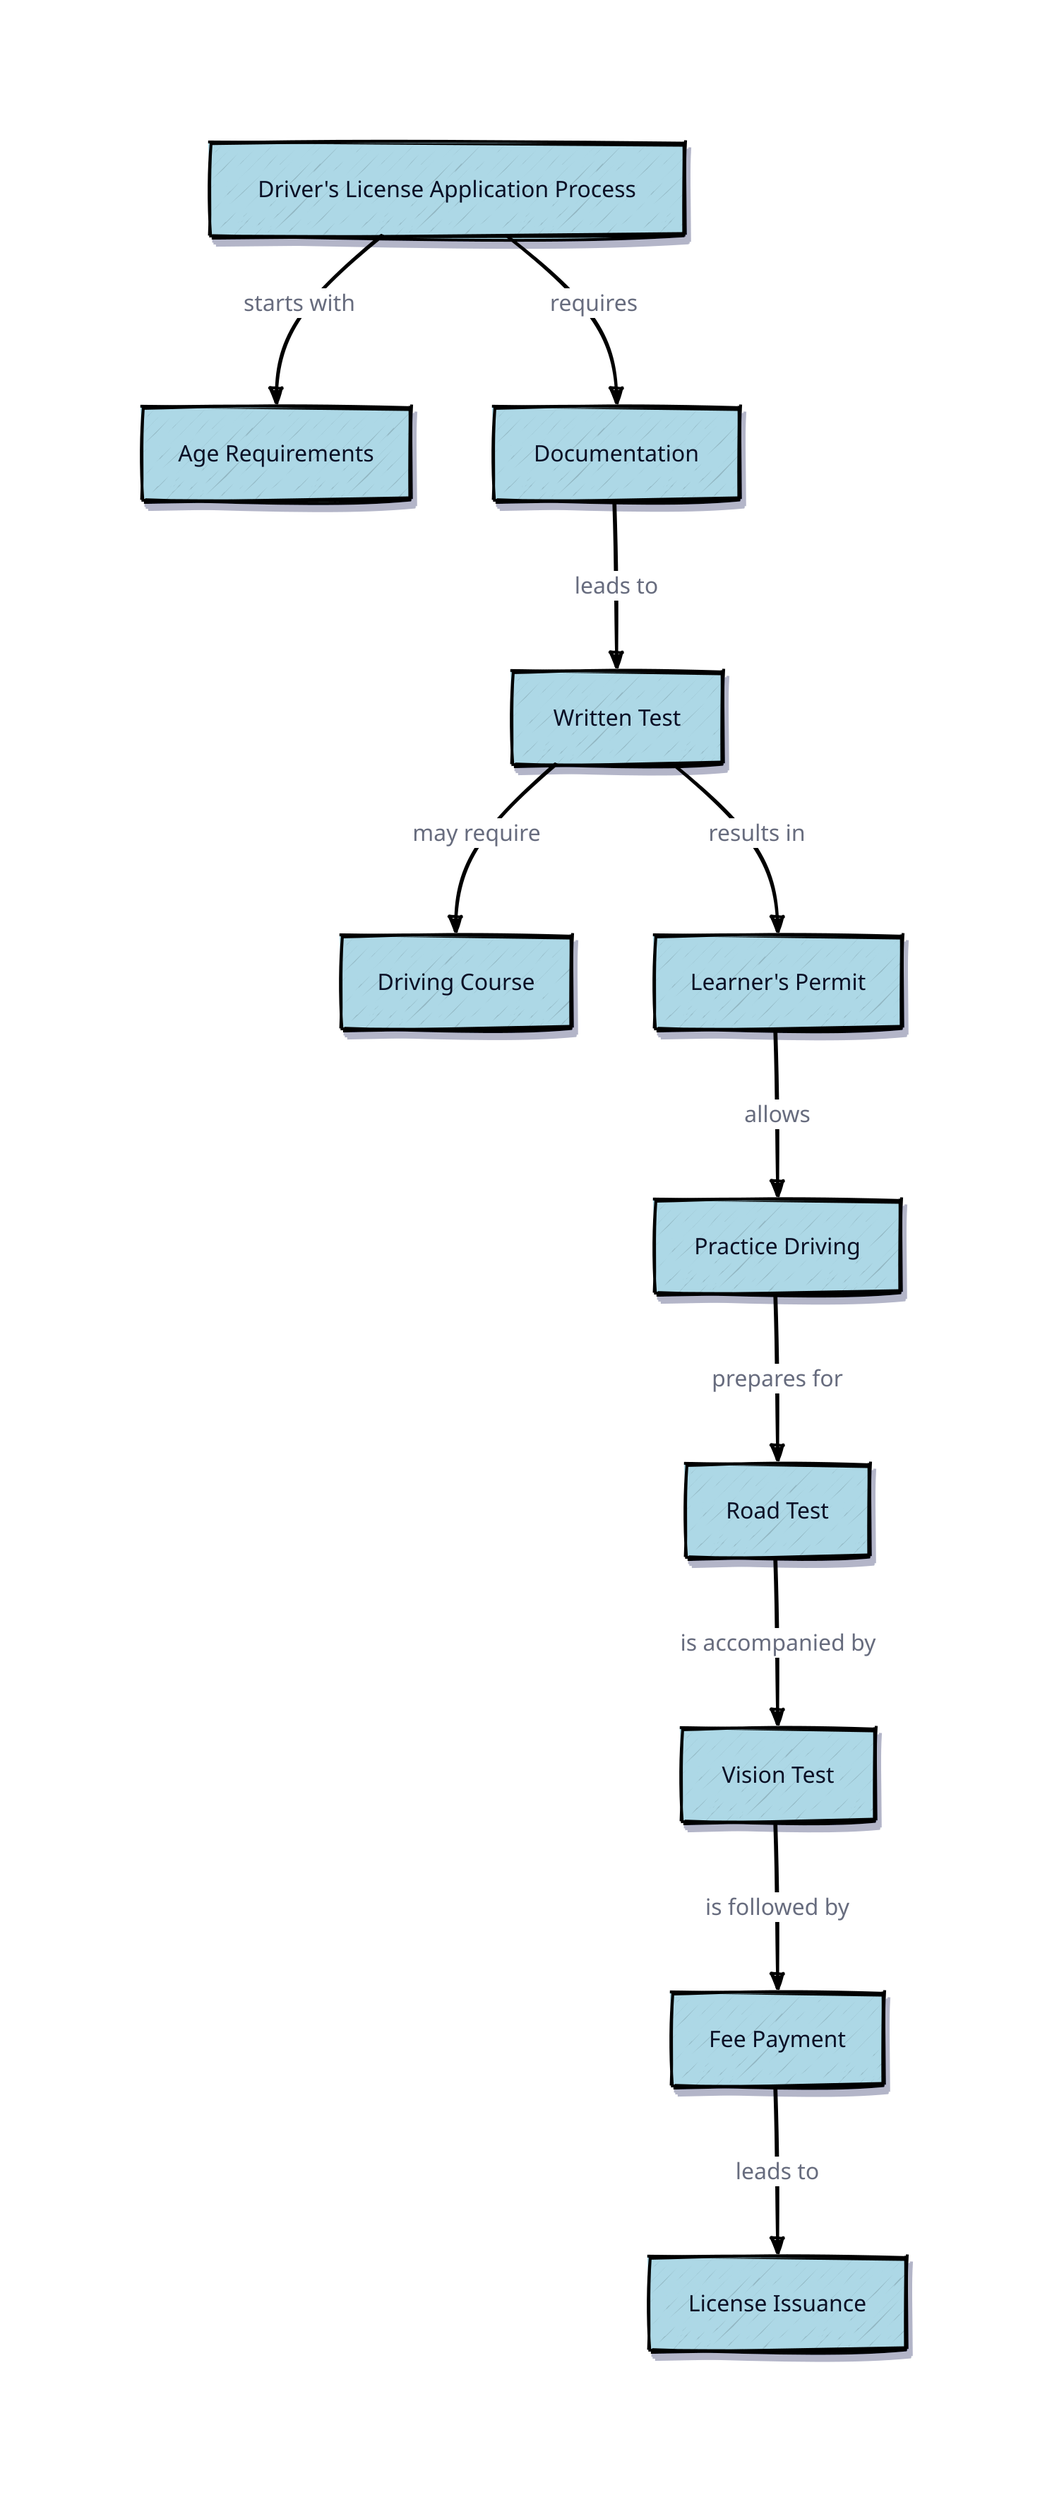 
vars: {
  d2-config: {
    sketch: true
  }
}
classes: {
  process: {
    label: ""
    shape: rectangle
    style: {
      fill: lightblue
      shadow: true
    }
  }
}

Drivers_License_Application_Process.class: process
Drivers_License_Application_Process.label: "Driver's License Application Process"
Drivers_License_Application_Process: {
  style: {
    opacity: 1
    stroke: "black"
    stroke-width: 2
    shadow: true
  }
}
Age_Requirements.class: process
Age_Requirements.label: "Age Requirements"
Age_Requirements: {
  style: {
    opacity: 1
    stroke: "black"
    stroke-width: 2
    shadow: true
  }
}
Documentation.class: process
Documentation.label: "Documentation"
Documentation: {
  style: {
    opacity: 1
    stroke: "black"
    stroke-width: 2
    shadow: true
  }
}
Written_Test.class: process
Written_Test.label: "Written Test"
Written_Test: {
  style: {
    opacity: 1
    stroke: "black"
    stroke-width: 2
    shadow: true
  }
}
Driving_Course.class: process
Driving_Course.label: "Driving Course"
Driving_Course: {
  style: {
    opacity: 1
    stroke: "black"
    stroke-width: 2
    shadow: true
  }
}
Learners_Permit.class: process
Learners_Permit.label: "Learner's Permit"
Learners_Permit: {
  style: {
    opacity: 1
    stroke: "black"
    stroke-width: 2
    shadow: true
  }
}
Practice_Driving.class: process
Practice_Driving.label: "Practice Driving"
Practice_Driving: {
  style: {
    opacity: 1
    stroke: "black"
    stroke-width: 2
    shadow: true
  }
}
Road_Test.class: process
Road_Test.label: "Road Test"
Road_Test: {
  style: {
    opacity: 1
    stroke: "black"
    stroke-width: 2
    shadow: true
  }
}
Vision_Test.class: process
Vision_Test.label: "Vision Test"
Vision_Test: {
  style: {
    opacity: 1
    stroke: "black"
    stroke-width: 2
    shadow: true
  }
}
Fee_Payment.class: process
Fee_Payment.label: "Fee Payment"
Fee_Payment: {
  style: {
    opacity: 1
    stroke: "black"
    stroke-width: 2
    shadow: true
  }
}
License_Issuance.class: process
License_Issuance.label: "License Issuance"
License_Issuance: {
  style: {
    opacity: 1
    stroke: "black"
    stroke-width: 2
    shadow: true
  }
}
Drivers_License_Application_Process -> Age_Requirements: {
  label: "starts with"
  style.stroke: black
  style.opacity: 1
  style.stroke-width: 2
}
Drivers_License_Application_Process -> Documentation: {
  label: "requires"
  style.stroke: black
  style.opacity: 1
  style.stroke-width: 2
}
Documentation -> Written_Test: {
  label: "leads to"
  style.stroke: black
  style.opacity: 1
  style.stroke-width: 2
}
Written_Test -> Driving_Course: {
  label: "may require"
  style.stroke: black
  style.opacity: 1
  style.stroke-width: 2
}
Written_Test -> Learners_Permit: {
  label: "results in"
  style.stroke: black
  style.opacity: 1
  style.stroke-width: 2
}
Learners_Permit -> Practice_Driving: {
  label: "allows"
  style.stroke: black
  style.opacity: 1
  style.stroke-width: 2
}
Practice_Driving -> Road_Test: {
  label: "prepares for"
  style.stroke: black
  style.opacity: 1
  style.stroke-width: 2
}
Road_Test -> Vision_Test: {
  label: "is accompanied by"
  style.stroke: black
  style.opacity: 1
  style.stroke-width: 2
}
Vision_Test -> Fee_Payment: {
  label: "is followed by"
  style.stroke: black
  style.opacity: 1
  style.stroke-width: 2
}
Fee_Payment -> License_Issuance: {
  label: "leads to"
  style.stroke: black
  style.opacity: 1
  style.stroke-width: 2
}